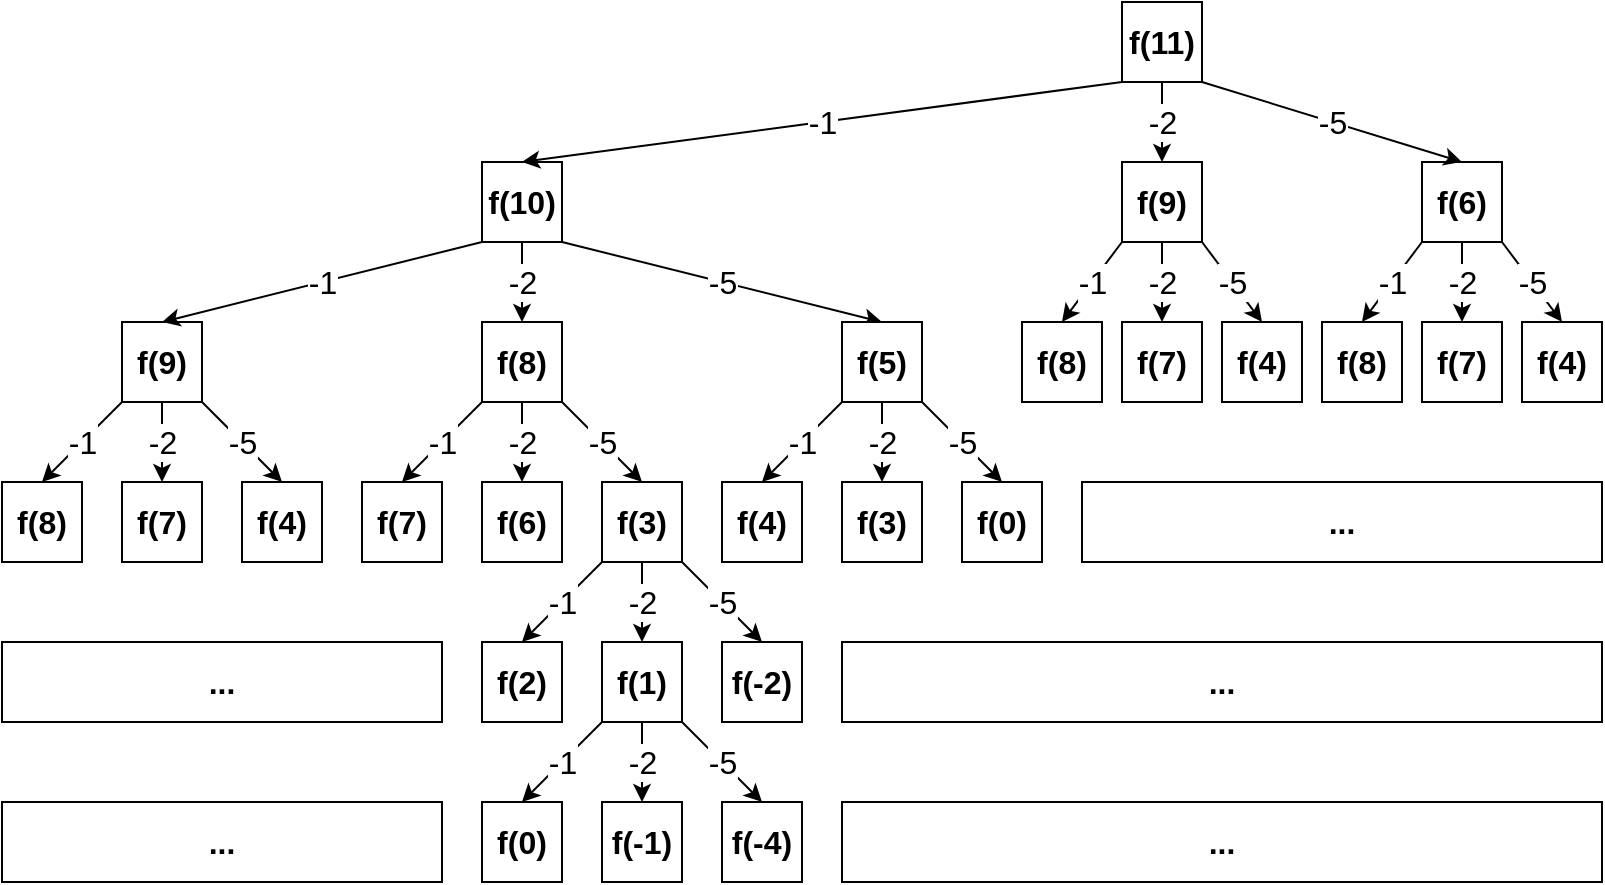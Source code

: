 <mxfile version="20.3.0" type="device"><diagram id="YsJkT9Hfn5L5JVroquQi" name="第 1 页"><mxGraphModel dx="1394" dy="884" grid="1" gridSize="10" guides="1" tooltips="1" connect="1" arrows="1" fold="1" page="1" pageScale="1" pageWidth="827" pageHeight="1169" math="0" shadow="0"><root><mxCell id="0"/><mxCell id="1" parent="0"/><mxCell id="n3QN6UuL8dUpwEuPLpSE-1" value="&lt;b&gt;&lt;font style=&quot;font-size: 16px;&quot;&gt;f(11)&lt;/font&gt;&lt;/b&gt;" style="rounded=0;whiteSpace=wrap;html=1;" vertex="1" parent="1"><mxGeometry x="580" y="120" width="40" height="40" as="geometry"/></mxCell><mxCell id="n3QN6UuL8dUpwEuPLpSE-2" value="&lt;b&gt;&lt;font style=&quot;font-size: 16px;&quot;&gt;f(10)&lt;/font&gt;&lt;/b&gt;" style="rounded=0;whiteSpace=wrap;html=1;" vertex="1" parent="1"><mxGeometry x="260" y="200" width="40" height="40" as="geometry"/></mxCell><mxCell id="n3QN6UuL8dUpwEuPLpSE-3" value="&lt;b&gt;&lt;font style=&quot;font-size: 16px;&quot;&gt;f(9)&lt;/font&gt;&lt;/b&gt;" style="rounded=0;whiteSpace=wrap;html=1;" vertex="1" parent="1"><mxGeometry x="580" y="200" width="40" height="40" as="geometry"/></mxCell><mxCell id="n3QN6UuL8dUpwEuPLpSE-4" value="&lt;b&gt;&lt;font style=&quot;font-size: 16px;&quot;&gt;f(6)&lt;/font&gt;&lt;/b&gt;" style="rounded=0;whiteSpace=wrap;html=1;" vertex="1" parent="1"><mxGeometry x="730" y="200" width="40" height="40" as="geometry"/></mxCell><mxCell id="n3QN6UuL8dUpwEuPLpSE-5" value="-1" style="endArrow=classic;html=1;rounded=0;fontSize=16;exitX=0;exitY=1;exitDx=0;exitDy=0;entryX=0.5;entryY=0;entryDx=0;entryDy=0;" edge="1" parent="1" source="n3QN6UuL8dUpwEuPLpSE-1" target="n3QN6UuL8dUpwEuPLpSE-2"><mxGeometry width="50" height="50" relative="1" as="geometry"><mxPoint x="160" y="170" as="sourcePoint"/><mxPoint x="290" y="220" as="targetPoint"/></mxGeometry></mxCell><mxCell id="n3QN6UuL8dUpwEuPLpSE-6" value="-2" style="endArrow=classic;html=1;rounded=0;fontSize=16;entryX=0.5;entryY=0;entryDx=0;entryDy=0;exitX=0.5;exitY=1;exitDx=0;exitDy=0;" edge="1" parent="1" source="n3QN6UuL8dUpwEuPLpSE-1" target="n3QN6UuL8dUpwEuPLpSE-3"><mxGeometry width="50" height="50" relative="1" as="geometry"><mxPoint x="480" y="320" as="sourcePoint"/><mxPoint x="530" y="270" as="targetPoint"/></mxGeometry></mxCell><mxCell id="n3QN6UuL8dUpwEuPLpSE-7" value="-5" style="endArrow=classic;html=1;rounded=0;fontSize=16;entryX=0.5;entryY=0;entryDx=0;entryDy=0;exitX=1;exitY=1;exitDx=0;exitDy=0;" edge="1" parent="1" source="n3QN6UuL8dUpwEuPLpSE-1" target="n3QN6UuL8dUpwEuPLpSE-4"><mxGeometry width="50" height="50" relative="1" as="geometry"><mxPoint x="500" y="170" as="sourcePoint"/><mxPoint x="500" y="210" as="targetPoint"/></mxGeometry></mxCell><mxCell id="n3QN6UuL8dUpwEuPLpSE-8" value="&lt;b&gt;&lt;font style=&quot;font-size: 16px;&quot;&gt;f(9)&lt;/font&gt;&lt;/b&gt;" style="rounded=0;whiteSpace=wrap;html=1;" vertex="1" parent="1"><mxGeometry x="80" y="280" width="40" height="40" as="geometry"/></mxCell><mxCell id="n3QN6UuL8dUpwEuPLpSE-11" value="-1" style="endArrow=classic;html=1;rounded=0;fontSize=16;entryX=0.5;entryY=0;entryDx=0;entryDy=0;exitX=0;exitY=1;exitDx=0;exitDy=0;" edge="1" parent="1" target="n3QN6UuL8dUpwEuPLpSE-8" source="n3QN6UuL8dUpwEuPLpSE-2"><mxGeometry width="50" height="50" relative="1" as="geometry"><mxPoint x="200" y="250" as="sourcePoint"/><mxPoint x="170" y="300" as="targetPoint"/></mxGeometry></mxCell><mxCell id="n3QN6UuL8dUpwEuPLpSE-12" value="-2" style="endArrow=classic;html=1;rounded=0;fontSize=16;entryX=0.5;entryY=0;entryDx=0;entryDy=0;exitX=0.5;exitY=1;exitDx=0;exitDy=0;" edge="1" parent="1" target="n3QN6UuL8dUpwEuPLpSE-48" source="n3QN6UuL8dUpwEuPLpSE-2"><mxGeometry width="50" height="50" relative="1" as="geometry"><mxPoint x="270" y="260" as="sourcePoint"/><mxPoint x="280" y="280" as="targetPoint"/></mxGeometry></mxCell><mxCell id="n3QN6UuL8dUpwEuPLpSE-13" value="-5" style="endArrow=classic;html=1;rounded=0;fontSize=16;entryX=0.5;entryY=0;entryDx=0;entryDy=0;exitX=1;exitY=1;exitDx=0;exitDy=0;" edge="1" parent="1" target="n3QN6UuL8dUpwEuPLpSE-55" source="n3QN6UuL8dUpwEuPLpSE-2"><mxGeometry width="50" height="50" relative="1" as="geometry"><mxPoint x="310" y="260" as="sourcePoint"/><mxPoint x="440" y="280" as="targetPoint"/></mxGeometry></mxCell><mxCell id="n3QN6UuL8dUpwEuPLpSE-14" value="&lt;b&gt;&lt;font style=&quot;font-size: 16px;&quot;&gt;f(8)&lt;/font&gt;&lt;/b&gt;" style="rounded=0;whiteSpace=wrap;html=1;" vertex="1" parent="1"><mxGeometry x="530" y="280" width="40" height="40" as="geometry"/></mxCell><mxCell id="n3QN6UuL8dUpwEuPLpSE-15" value="&lt;b&gt;&lt;font style=&quot;font-size: 16px;&quot;&gt;f(7)&lt;/font&gt;&lt;/b&gt;" style="rounded=0;whiteSpace=wrap;html=1;" vertex="1" parent="1"><mxGeometry x="580" y="280" width="40" height="40" as="geometry"/></mxCell><mxCell id="n3QN6UuL8dUpwEuPLpSE-16" value="&lt;b&gt;&lt;font style=&quot;font-size: 16px;&quot;&gt;f(4)&lt;/font&gt;&lt;/b&gt;" style="rounded=0;whiteSpace=wrap;html=1;" vertex="1" parent="1"><mxGeometry x="630" y="280" width="40" height="40" as="geometry"/></mxCell><mxCell id="n3QN6UuL8dUpwEuPLpSE-17" value="-5" style="endArrow=classic;html=1;rounded=0;fontSize=16;entryX=0.5;entryY=0;entryDx=0;entryDy=0;exitX=1;exitY=1;exitDx=0;exitDy=0;" edge="1" parent="1" source="n3QN6UuL8dUpwEuPLpSE-3" target="n3QN6UuL8dUpwEuPLpSE-16"><mxGeometry width="50" height="50" relative="1" as="geometry"><mxPoint x="390" y="250" as="sourcePoint"/><mxPoint x="450" y="290" as="targetPoint"/></mxGeometry></mxCell><mxCell id="n3QN6UuL8dUpwEuPLpSE-18" value="-2" style="endArrow=classic;html=1;rounded=0;fontSize=16;entryX=0.5;entryY=0;entryDx=0;entryDy=0;exitX=0.5;exitY=1;exitDx=0;exitDy=0;" edge="1" parent="1" source="n3QN6UuL8dUpwEuPLpSE-3" target="n3QN6UuL8dUpwEuPLpSE-15"><mxGeometry width="50" height="50" relative="1" as="geometry"><mxPoint x="370" y="250" as="sourcePoint"/><mxPoint x="370" y="290" as="targetPoint"/></mxGeometry></mxCell><mxCell id="n3QN6UuL8dUpwEuPLpSE-19" value="-1" style="endArrow=classic;html=1;rounded=0;fontSize=16;entryX=0.5;entryY=0;entryDx=0;entryDy=0;exitX=0;exitY=1;exitDx=0;exitDy=0;" edge="1" parent="1" source="n3QN6UuL8dUpwEuPLpSE-3" target="n3QN6UuL8dUpwEuPLpSE-14"><mxGeometry width="50" height="50" relative="1" as="geometry"><mxPoint x="350" y="250" as="sourcePoint"/><mxPoint x="290" y="290" as="targetPoint"/></mxGeometry></mxCell><mxCell id="n3QN6UuL8dUpwEuPLpSE-23" value="&lt;b&gt;&lt;font style=&quot;font-size: 16px;&quot;&gt;f(8)&lt;/font&gt;&lt;/b&gt;" style="rounded=0;whiteSpace=wrap;html=1;" vertex="1" parent="1"><mxGeometry x="680" y="280" width="40" height="40" as="geometry"/></mxCell><mxCell id="n3QN6UuL8dUpwEuPLpSE-24" value="&lt;b&gt;&lt;font style=&quot;font-size: 16px;&quot;&gt;f(7)&lt;/font&gt;&lt;/b&gt;" style="rounded=0;whiteSpace=wrap;html=1;" vertex="1" parent="1"><mxGeometry x="730" y="280" width="40" height="40" as="geometry"/></mxCell><mxCell id="n3QN6UuL8dUpwEuPLpSE-25" value="&lt;b&gt;&lt;font style=&quot;font-size: 16px;&quot;&gt;f(4)&lt;/font&gt;&lt;/b&gt;" style="rounded=0;whiteSpace=wrap;html=1;" vertex="1" parent="1"><mxGeometry x="780" y="280" width="40" height="40" as="geometry"/></mxCell><mxCell id="n3QN6UuL8dUpwEuPLpSE-26" value="-5" style="endArrow=classic;html=1;rounded=0;fontSize=16;entryX=0.5;entryY=0;entryDx=0;entryDy=0;exitX=1;exitY=1;exitDx=0;exitDy=0;" edge="1" parent="1" target="n3QN6UuL8dUpwEuPLpSE-25" source="n3QN6UuL8dUpwEuPLpSE-4"><mxGeometry width="50" height="50" relative="1" as="geometry"><mxPoint x="770" y="290" as="sourcePoint"/><mxPoint x="600" y="340" as="targetPoint"/></mxGeometry></mxCell><mxCell id="n3QN6UuL8dUpwEuPLpSE-27" value="-2" style="endArrow=classic;html=1;rounded=0;fontSize=16;entryX=0.5;entryY=0;entryDx=0;entryDy=0;exitX=0.5;exitY=1;exitDx=0;exitDy=0;" edge="1" parent="1" target="n3QN6UuL8dUpwEuPLpSE-24" source="n3QN6UuL8dUpwEuPLpSE-4"><mxGeometry width="50" height="50" relative="1" as="geometry"><mxPoint x="750" y="290" as="sourcePoint"/><mxPoint x="520" y="340" as="targetPoint"/></mxGeometry></mxCell><mxCell id="n3QN6UuL8dUpwEuPLpSE-28" value="-1" style="endArrow=classic;html=1;rounded=0;fontSize=16;entryX=0.5;entryY=0;entryDx=0;entryDy=0;exitX=0;exitY=1;exitDx=0;exitDy=0;" edge="1" parent="1" target="n3QN6UuL8dUpwEuPLpSE-23" source="n3QN6UuL8dUpwEuPLpSE-4"><mxGeometry width="50" height="50" relative="1" as="geometry"><mxPoint x="730" y="290" as="sourcePoint"/><mxPoint x="440" y="340" as="targetPoint"/></mxGeometry></mxCell><mxCell id="n3QN6UuL8dUpwEuPLpSE-30" value="&lt;b&gt;&lt;font style=&quot;font-size: 16px;&quot;&gt;f(8)&lt;/font&gt;&lt;/b&gt;" style="rounded=0;whiteSpace=wrap;html=1;" vertex="1" parent="1"><mxGeometry x="20" y="360" width="40" height="40" as="geometry"/></mxCell><mxCell id="n3QN6UuL8dUpwEuPLpSE-31" value="&lt;b&gt;&lt;font style=&quot;font-size: 16px;&quot;&gt;f(7)&lt;/font&gt;&lt;/b&gt;" style="rounded=0;whiteSpace=wrap;html=1;" vertex="1" parent="1"><mxGeometry x="80" y="360" width="40" height="40" as="geometry"/></mxCell><mxCell id="n3QN6UuL8dUpwEuPLpSE-32" value="&lt;b&gt;&lt;font style=&quot;font-size: 16px;&quot;&gt;f(4)&lt;/font&gt;&lt;/b&gt;" style="rounded=0;whiteSpace=wrap;html=1;" vertex="1" parent="1"><mxGeometry x="140" y="360" width="40" height="40" as="geometry"/></mxCell><mxCell id="n3QN6UuL8dUpwEuPLpSE-33" value="-5" style="endArrow=classic;html=1;rounded=0;fontSize=16;entryX=0.5;entryY=0;entryDx=0;entryDy=0;exitX=1;exitY=1;exitDx=0;exitDy=0;" edge="1" parent="1" target="n3QN6UuL8dUpwEuPLpSE-32" source="n3QN6UuL8dUpwEuPLpSE-8"><mxGeometry width="50" height="50" relative="1" as="geometry"><mxPoint x="120" y="360" as="sourcePoint"/><mxPoint x="-50" y="410" as="targetPoint"/></mxGeometry></mxCell><mxCell id="n3QN6UuL8dUpwEuPLpSE-34" value="-2" style="endArrow=classic;html=1;rounded=0;fontSize=16;entryX=0.5;entryY=0;entryDx=0;entryDy=0;exitX=0.5;exitY=1;exitDx=0;exitDy=0;" edge="1" parent="1" target="n3QN6UuL8dUpwEuPLpSE-31" source="n3QN6UuL8dUpwEuPLpSE-8"><mxGeometry width="50" height="50" relative="1" as="geometry"><mxPoint x="100" y="360" as="sourcePoint"/><mxPoint x="-130" y="410" as="targetPoint"/></mxGeometry></mxCell><mxCell id="n3QN6UuL8dUpwEuPLpSE-35" value="-1" style="endArrow=classic;html=1;rounded=0;fontSize=16;entryX=0.5;entryY=0;entryDx=0;entryDy=0;exitX=0;exitY=1;exitDx=0;exitDy=0;" edge="1" parent="1" target="n3QN6UuL8dUpwEuPLpSE-30" source="n3QN6UuL8dUpwEuPLpSE-8"><mxGeometry width="50" height="50" relative="1" as="geometry"><mxPoint x="80" y="360" as="sourcePoint"/><mxPoint x="-210" y="410" as="targetPoint"/></mxGeometry></mxCell><mxCell id="n3QN6UuL8dUpwEuPLpSE-48" value="&lt;b&gt;&lt;font style=&quot;font-size: 16px;&quot;&gt;f(8)&lt;/font&gt;&lt;/b&gt;" style="rounded=0;whiteSpace=wrap;html=1;" vertex="1" parent="1"><mxGeometry x="260" y="280" width="40" height="40" as="geometry"/></mxCell><mxCell id="n3QN6UuL8dUpwEuPLpSE-49" value="&lt;b&gt;&lt;font style=&quot;font-size: 16px;&quot;&gt;f(7)&lt;/font&gt;&lt;/b&gt;" style="rounded=0;whiteSpace=wrap;html=1;" vertex="1" parent="1"><mxGeometry x="200" y="360" width="40" height="40" as="geometry"/></mxCell><mxCell id="n3QN6UuL8dUpwEuPLpSE-50" value="&lt;b&gt;&lt;font style=&quot;font-size: 16px;&quot;&gt;f(6)&lt;/font&gt;&lt;/b&gt;" style="rounded=0;whiteSpace=wrap;html=1;" vertex="1" parent="1"><mxGeometry x="260" y="360" width="40" height="40" as="geometry"/></mxCell><mxCell id="n3QN6UuL8dUpwEuPLpSE-52" value="-5" style="endArrow=classic;html=1;rounded=0;fontSize=16;entryX=0.5;entryY=0;entryDx=0;entryDy=0;exitX=1;exitY=1;exitDx=0;exitDy=0;" edge="1" parent="1" source="n3QN6UuL8dUpwEuPLpSE-48" target="n3QN6UuL8dUpwEuPLpSE-62"><mxGeometry width="50" height="50" relative="1" as="geometry"><mxPoint x="300" y="360" as="sourcePoint"/><mxPoint x="340" y="360" as="targetPoint"/></mxGeometry></mxCell><mxCell id="n3QN6UuL8dUpwEuPLpSE-53" value="-2" style="endArrow=classic;html=1;rounded=0;fontSize=16;entryX=0.5;entryY=0;entryDx=0;entryDy=0;exitX=0.5;exitY=1;exitDx=0;exitDy=0;" edge="1" parent="1" source="n3QN6UuL8dUpwEuPLpSE-48" target="n3QN6UuL8dUpwEuPLpSE-50"><mxGeometry width="50" height="50" relative="1" as="geometry"><mxPoint x="280" y="360" as="sourcePoint"/><mxPoint x="50" y="410" as="targetPoint"/></mxGeometry></mxCell><mxCell id="n3QN6UuL8dUpwEuPLpSE-54" value="-1" style="endArrow=classic;html=1;rounded=0;fontSize=16;entryX=0.5;entryY=0;entryDx=0;entryDy=0;exitX=0;exitY=1;exitDx=0;exitDy=0;" edge="1" parent="1" source="n3QN6UuL8dUpwEuPLpSE-48" target="n3QN6UuL8dUpwEuPLpSE-49"><mxGeometry width="50" height="50" relative="1" as="geometry"><mxPoint x="260" y="360" as="sourcePoint"/><mxPoint x="-30" y="410" as="targetPoint"/></mxGeometry></mxCell><mxCell id="n3QN6UuL8dUpwEuPLpSE-55" value="&lt;b&gt;&lt;font style=&quot;font-size: 16px;&quot;&gt;f(5)&lt;/font&gt;&lt;/b&gt;" style="rounded=0;whiteSpace=wrap;html=1;" vertex="1" parent="1"><mxGeometry x="440" y="280" width="40" height="40" as="geometry"/></mxCell><mxCell id="n3QN6UuL8dUpwEuPLpSE-56" value="&lt;b&gt;&lt;font style=&quot;font-size: 16px;&quot;&gt;f(4)&lt;/font&gt;&lt;/b&gt;" style="rounded=0;whiteSpace=wrap;html=1;" vertex="1" parent="1"><mxGeometry x="380" y="360" width="40" height="40" as="geometry"/></mxCell><mxCell id="n3QN6UuL8dUpwEuPLpSE-57" value="&lt;b&gt;&lt;font style=&quot;font-size: 16px;&quot;&gt;f(3)&lt;/font&gt;&lt;/b&gt;" style="rounded=0;whiteSpace=wrap;html=1;" vertex="1" parent="1"><mxGeometry x="440" y="360" width="40" height="40" as="geometry"/></mxCell><mxCell id="n3QN6UuL8dUpwEuPLpSE-58" value="&lt;b&gt;&lt;font style=&quot;font-size: 16px;&quot;&gt;f(0)&lt;/font&gt;&lt;/b&gt;" style="rounded=0;whiteSpace=wrap;html=1;" vertex="1" parent="1"><mxGeometry x="500" y="360" width="40" height="40" as="geometry"/></mxCell><mxCell id="n3QN6UuL8dUpwEuPLpSE-59" value="-5" style="endArrow=classic;html=1;rounded=0;fontSize=16;entryX=0.5;entryY=0;entryDx=0;entryDy=0;exitX=1;exitY=1;exitDx=0;exitDy=0;" edge="1" parent="1" source="n3QN6UuL8dUpwEuPLpSE-55" target="n3QN6UuL8dUpwEuPLpSE-58"><mxGeometry width="50" height="50" relative="1" as="geometry"><mxPoint x="480" y="360" as="sourcePoint"/><mxPoint x="310" y="410" as="targetPoint"/></mxGeometry></mxCell><mxCell id="n3QN6UuL8dUpwEuPLpSE-60" value="-2" style="endArrow=classic;html=1;rounded=0;fontSize=16;entryX=0.5;entryY=0;entryDx=0;entryDy=0;exitX=0.5;exitY=1;exitDx=0;exitDy=0;" edge="1" parent="1" source="n3QN6UuL8dUpwEuPLpSE-55" target="n3QN6UuL8dUpwEuPLpSE-57"><mxGeometry width="50" height="50" relative="1" as="geometry"><mxPoint x="460" y="360" as="sourcePoint"/><mxPoint x="230" y="410" as="targetPoint"/></mxGeometry></mxCell><mxCell id="n3QN6UuL8dUpwEuPLpSE-61" value="-1" style="endArrow=classic;html=1;rounded=0;fontSize=16;entryX=0.5;entryY=0;entryDx=0;entryDy=0;exitX=0;exitY=1;exitDx=0;exitDy=0;" edge="1" parent="1" source="n3QN6UuL8dUpwEuPLpSE-55" target="n3QN6UuL8dUpwEuPLpSE-56"><mxGeometry width="50" height="50" relative="1" as="geometry"><mxPoint x="440" y="360" as="sourcePoint"/><mxPoint x="150" y="410" as="targetPoint"/></mxGeometry></mxCell><mxCell id="n3QN6UuL8dUpwEuPLpSE-62" value="&lt;b&gt;&lt;font style=&quot;font-size: 16px;&quot;&gt;f(3)&lt;/font&gt;&lt;/b&gt;" style="rounded=0;whiteSpace=wrap;html=1;" vertex="1" parent="1"><mxGeometry x="320" y="360" width="40" height="40" as="geometry"/></mxCell><mxCell id="n3QN6UuL8dUpwEuPLpSE-63" value="&lt;b&gt;&lt;font style=&quot;font-size: 16px;&quot;&gt;f(2)&lt;/font&gt;&lt;/b&gt;" style="rounded=0;whiteSpace=wrap;html=1;" vertex="1" parent="1"><mxGeometry x="260" y="440" width="40" height="40" as="geometry"/></mxCell><mxCell id="n3QN6UuL8dUpwEuPLpSE-65" value="&lt;b&gt;&lt;font style=&quot;font-size: 16px;&quot;&gt;f(-2)&lt;/font&gt;&lt;/b&gt;" style="rounded=0;whiteSpace=wrap;html=1;" vertex="1" parent="1"><mxGeometry x="380" y="440" width="40" height="40" as="geometry"/></mxCell><mxCell id="n3QN6UuL8dUpwEuPLpSE-66" value="-5" style="endArrow=classic;html=1;rounded=0;fontSize=16;entryX=0.5;entryY=0;entryDx=0;entryDy=0;exitX=1;exitY=1;exitDx=0;exitDy=0;" edge="1" parent="1" source="n3QN6UuL8dUpwEuPLpSE-62" target="n3QN6UuL8dUpwEuPLpSE-65"><mxGeometry width="50" height="50" relative="1" as="geometry"><mxPoint x="360" y="440" as="sourcePoint"/><mxPoint x="190" y="490" as="targetPoint"/></mxGeometry></mxCell><mxCell id="n3QN6UuL8dUpwEuPLpSE-67" value="-2" style="endArrow=classic;html=1;rounded=0;fontSize=16;entryX=0.5;entryY=0;entryDx=0;entryDy=0;exitX=0.5;exitY=1;exitDx=0;exitDy=0;" edge="1" parent="1" source="n3QN6UuL8dUpwEuPLpSE-62" target="n3QN6UuL8dUpwEuPLpSE-70"><mxGeometry width="50" height="50" relative="1" as="geometry"><mxPoint x="340" y="440" as="sourcePoint"/><mxPoint x="340" y="440" as="targetPoint"/></mxGeometry></mxCell><mxCell id="n3QN6UuL8dUpwEuPLpSE-68" value="-1" style="endArrow=classic;html=1;rounded=0;fontSize=16;entryX=0.5;entryY=0;entryDx=0;entryDy=0;exitX=0;exitY=1;exitDx=0;exitDy=0;" edge="1" parent="1" source="n3QN6UuL8dUpwEuPLpSE-62" target="n3QN6UuL8dUpwEuPLpSE-63"><mxGeometry width="50" height="50" relative="1" as="geometry"><mxPoint x="320" y="440" as="sourcePoint"/><mxPoint x="30" y="490" as="targetPoint"/></mxGeometry></mxCell><mxCell id="n3QN6UuL8dUpwEuPLpSE-70" value="&lt;b&gt;&lt;font style=&quot;font-size: 16px;&quot;&gt;f(1)&lt;/font&gt;&lt;/b&gt;" style="rounded=0;whiteSpace=wrap;html=1;" vertex="1" parent="1"><mxGeometry x="320" y="440" width="40" height="40" as="geometry"/></mxCell><mxCell id="n3QN6UuL8dUpwEuPLpSE-71" value="&lt;b&gt;&lt;font style=&quot;font-size: 16px;&quot;&gt;f(0)&lt;/font&gt;&lt;/b&gt;" style="rounded=0;whiteSpace=wrap;html=1;" vertex="1" parent="1"><mxGeometry x="260" y="520" width="40" height="40" as="geometry"/></mxCell><mxCell id="n3QN6UuL8dUpwEuPLpSE-72" value="&lt;b&gt;&lt;font style=&quot;font-size: 16px;&quot;&gt;f(-1)&lt;/font&gt;&lt;/b&gt;" style="rounded=0;whiteSpace=wrap;html=1;" vertex="1" parent="1"><mxGeometry x="320" y="520" width="40" height="40" as="geometry"/></mxCell><mxCell id="n3QN6UuL8dUpwEuPLpSE-73" value="-5" style="endArrow=classic;html=1;rounded=0;fontSize=16;entryX=0.5;entryY=0;entryDx=0;entryDy=0;exitX=1;exitY=1;exitDx=0;exitDy=0;" edge="1" parent="1" source="n3QN6UuL8dUpwEuPLpSE-70" target="n3QN6UuL8dUpwEuPLpSE-76"><mxGeometry width="50" height="50" relative="1" as="geometry"><mxPoint x="360" y="520" as="sourcePoint"/><mxPoint x="400" y="520" as="targetPoint"/></mxGeometry></mxCell><mxCell id="n3QN6UuL8dUpwEuPLpSE-74" value="-2" style="endArrow=classic;html=1;rounded=0;fontSize=16;entryX=0.5;entryY=0;entryDx=0;entryDy=0;exitX=0.5;exitY=1;exitDx=0;exitDy=0;" edge="1" parent="1" source="n3QN6UuL8dUpwEuPLpSE-70" target="n3QN6UuL8dUpwEuPLpSE-72"><mxGeometry width="50" height="50" relative="1" as="geometry"><mxPoint x="340" y="520" as="sourcePoint"/><mxPoint x="110" y="570" as="targetPoint"/></mxGeometry></mxCell><mxCell id="n3QN6UuL8dUpwEuPLpSE-75" value="-1" style="endArrow=classic;html=1;rounded=0;fontSize=16;entryX=0.5;entryY=0;entryDx=0;entryDy=0;exitX=0;exitY=1;exitDx=0;exitDy=0;" edge="1" parent="1" source="n3QN6UuL8dUpwEuPLpSE-70" target="n3QN6UuL8dUpwEuPLpSE-71"><mxGeometry width="50" height="50" relative="1" as="geometry"><mxPoint x="320" y="520" as="sourcePoint"/><mxPoint x="30" y="570" as="targetPoint"/></mxGeometry></mxCell><mxCell id="n3QN6UuL8dUpwEuPLpSE-76" value="&lt;b&gt;&lt;font style=&quot;font-size: 16px;&quot;&gt;f(-4)&lt;/font&gt;&lt;/b&gt;" style="rounded=0;whiteSpace=wrap;html=1;" vertex="1" parent="1"><mxGeometry x="380" y="520" width="40" height="40" as="geometry"/></mxCell><mxCell id="n3QN6UuL8dUpwEuPLpSE-78" value="&lt;b&gt;&lt;font style=&quot;font-size: 16px;&quot;&gt;...&lt;/font&gt;&lt;/b&gt;" style="rounded=0;whiteSpace=wrap;html=1;" vertex="1" parent="1"><mxGeometry x="20" y="440" width="220" height="40" as="geometry"/></mxCell><mxCell id="n3QN6UuL8dUpwEuPLpSE-79" value="&lt;b&gt;&lt;font style=&quot;font-size: 16px;&quot;&gt;...&lt;/font&gt;&lt;/b&gt;" style="rounded=0;whiteSpace=wrap;html=1;" vertex="1" parent="1"><mxGeometry x="560" y="360" width="260" height="40" as="geometry"/></mxCell><mxCell id="n3QN6UuL8dUpwEuPLpSE-80" value="&lt;b&gt;&lt;font style=&quot;font-size: 16px;&quot;&gt;...&lt;/font&gt;&lt;/b&gt;" style="rounded=0;whiteSpace=wrap;html=1;" vertex="1" parent="1"><mxGeometry x="440" y="440" width="380" height="40" as="geometry"/></mxCell><mxCell id="n3QN6UuL8dUpwEuPLpSE-81" value="&lt;b&gt;&lt;font style=&quot;font-size: 16px;&quot;&gt;...&lt;/font&gt;&lt;/b&gt;" style="rounded=0;whiteSpace=wrap;html=1;" vertex="1" parent="1"><mxGeometry x="440" y="520" width="380" height="40" as="geometry"/></mxCell><mxCell id="n3QN6UuL8dUpwEuPLpSE-82" value="&lt;b&gt;&lt;font style=&quot;font-size: 16px;&quot;&gt;...&lt;/font&gt;&lt;/b&gt;" style="rounded=0;whiteSpace=wrap;html=1;" vertex="1" parent="1"><mxGeometry x="20" y="520" width="220" height="40" as="geometry"/></mxCell></root></mxGraphModel></diagram></mxfile>
